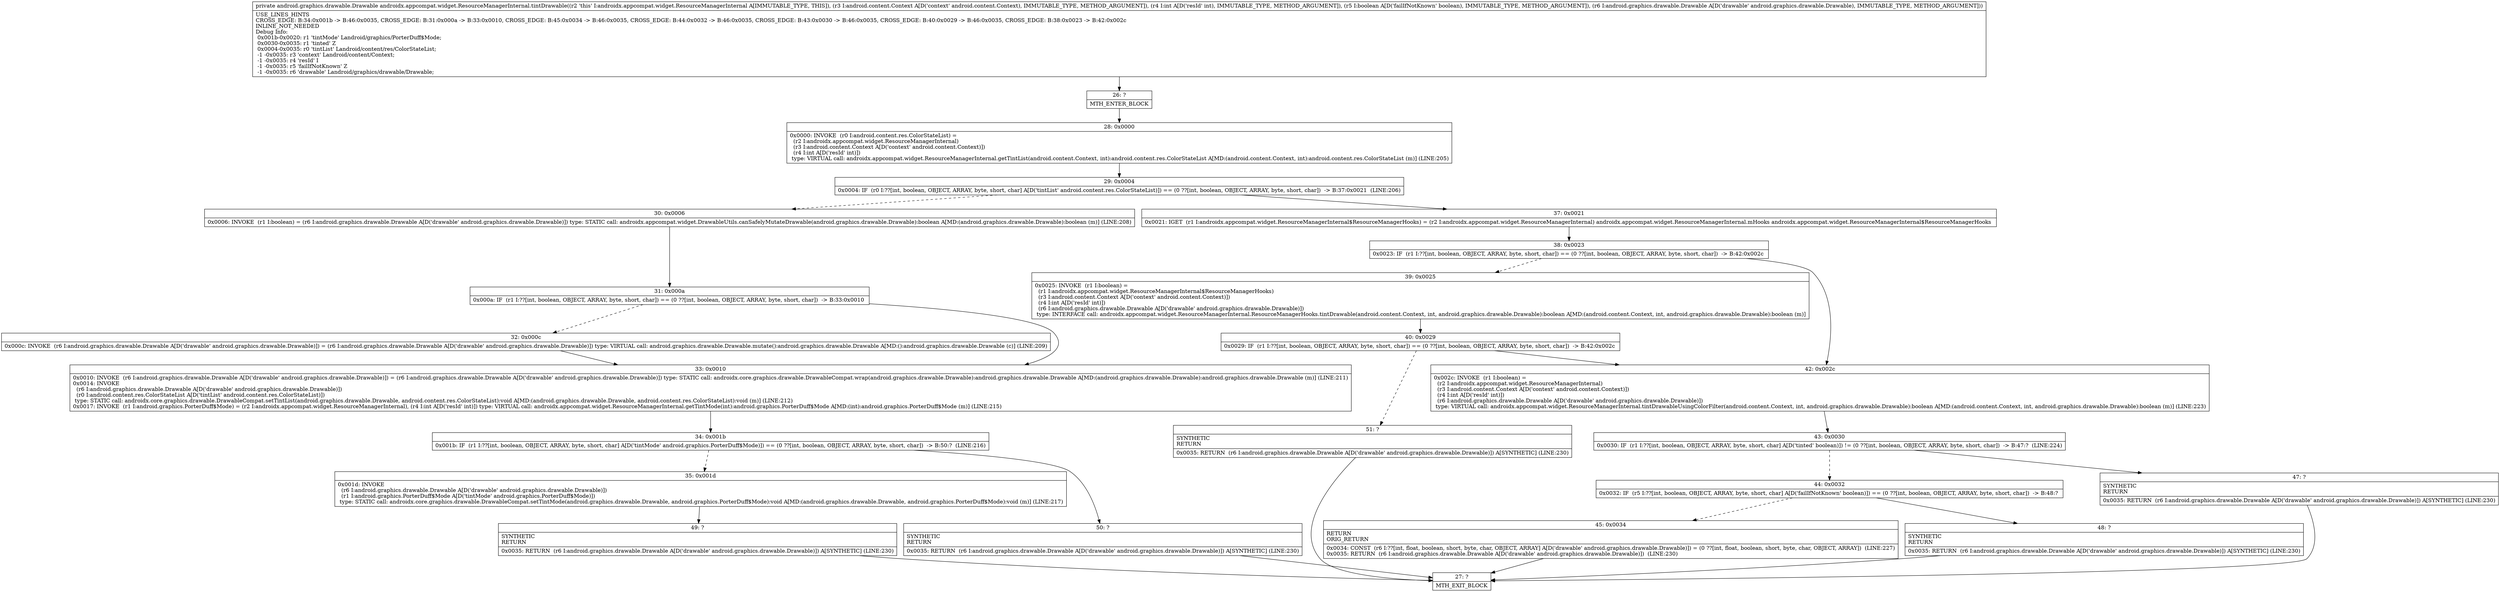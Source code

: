 digraph "CFG forandroidx.appcompat.widget.ResourceManagerInternal.tintDrawable(Landroid\/content\/Context;IZLandroid\/graphics\/drawable\/Drawable;)Landroid\/graphics\/drawable\/Drawable;" {
Node_26 [shape=record,label="{26\:\ ?|MTH_ENTER_BLOCK\l}"];
Node_28 [shape=record,label="{28\:\ 0x0000|0x0000: INVOKE  (r0 I:android.content.res.ColorStateList) = \l  (r2 I:androidx.appcompat.widget.ResourceManagerInternal)\l  (r3 I:android.content.Context A[D('context' android.content.Context)])\l  (r4 I:int A[D('resId' int)])\l type: VIRTUAL call: androidx.appcompat.widget.ResourceManagerInternal.getTintList(android.content.Context, int):android.content.res.ColorStateList A[MD:(android.content.Context, int):android.content.res.ColorStateList (m)] (LINE:205)\l}"];
Node_29 [shape=record,label="{29\:\ 0x0004|0x0004: IF  (r0 I:??[int, boolean, OBJECT, ARRAY, byte, short, char] A[D('tintList' android.content.res.ColorStateList)]) == (0 ??[int, boolean, OBJECT, ARRAY, byte, short, char])  \-\> B:37:0x0021  (LINE:206)\l}"];
Node_30 [shape=record,label="{30\:\ 0x0006|0x0006: INVOKE  (r1 I:boolean) = (r6 I:android.graphics.drawable.Drawable A[D('drawable' android.graphics.drawable.Drawable)]) type: STATIC call: androidx.appcompat.widget.DrawableUtils.canSafelyMutateDrawable(android.graphics.drawable.Drawable):boolean A[MD:(android.graphics.drawable.Drawable):boolean (m)] (LINE:208)\l}"];
Node_31 [shape=record,label="{31\:\ 0x000a|0x000a: IF  (r1 I:??[int, boolean, OBJECT, ARRAY, byte, short, char]) == (0 ??[int, boolean, OBJECT, ARRAY, byte, short, char])  \-\> B:33:0x0010 \l}"];
Node_32 [shape=record,label="{32\:\ 0x000c|0x000c: INVOKE  (r6 I:android.graphics.drawable.Drawable A[D('drawable' android.graphics.drawable.Drawable)]) = (r6 I:android.graphics.drawable.Drawable A[D('drawable' android.graphics.drawable.Drawable)]) type: VIRTUAL call: android.graphics.drawable.Drawable.mutate():android.graphics.drawable.Drawable A[MD:():android.graphics.drawable.Drawable (c)] (LINE:209)\l}"];
Node_33 [shape=record,label="{33\:\ 0x0010|0x0010: INVOKE  (r6 I:android.graphics.drawable.Drawable A[D('drawable' android.graphics.drawable.Drawable)]) = (r6 I:android.graphics.drawable.Drawable A[D('drawable' android.graphics.drawable.Drawable)]) type: STATIC call: androidx.core.graphics.drawable.DrawableCompat.wrap(android.graphics.drawable.Drawable):android.graphics.drawable.Drawable A[MD:(android.graphics.drawable.Drawable):android.graphics.drawable.Drawable (m)] (LINE:211)\l0x0014: INVOKE  \l  (r6 I:android.graphics.drawable.Drawable A[D('drawable' android.graphics.drawable.Drawable)])\l  (r0 I:android.content.res.ColorStateList A[D('tintList' android.content.res.ColorStateList)])\l type: STATIC call: androidx.core.graphics.drawable.DrawableCompat.setTintList(android.graphics.drawable.Drawable, android.content.res.ColorStateList):void A[MD:(android.graphics.drawable.Drawable, android.content.res.ColorStateList):void (m)] (LINE:212)\l0x0017: INVOKE  (r1 I:android.graphics.PorterDuff$Mode) = (r2 I:androidx.appcompat.widget.ResourceManagerInternal), (r4 I:int A[D('resId' int)]) type: VIRTUAL call: androidx.appcompat.widget.ResourceManagerInternal.getTintMode(int):android.graphics.PorterDuff$Mode A[MD:(int):android.graphics.PorterDuff$Mode (m)] (LINE:215)\l}"];
Node_34 [shape=record,label="{34\:\ 0x001b|0x001b: IF  (r1 I:??[int, boolean, OBJECT, ARRAY, byte, short, char] A[D('tintMode' android.graphics.PorterDuff$Mode)]) == (0 ??[int, boolean, OBJECT, ARRAY, byte, short, char])  \-\> B:50:?  (LINE:216)\l}"];
Node_35 [shape=record,label="{35\:\ 0x001d|0x001d: INVOKE  \l  (r6 I:android.graphics.drawable.Drawable A[D('drawable' android.graphics.drawable.Drawable)])\l  (r1 I:android.graphics.PorterDuff$Mode A[D('tintMode' android.graphics.PorterDuff$Mode)])\l type: STATIC call: androidx.core.graphics.drawable.DrawableCompat.setTintMode(android.graphics.drawable.Drawable, android.graphics.PorterDuff$Mode):void A[MD:(android.graphics.drawable.Drawable, android.graphics.PorterDuff$Mode):void (m)] (LINE:217)\l}"];
Node_49 [shape=record,label="{49\:\ ?|SYNTHETIC\lRETURN\l|0x0035: RETURN  (r6 I:android.graphics.drawable.Drawable A[D('drawable' android.graphics.drawable.Drawable)]) A[SYNTHETIC] (LINE:230)\l}"];
Node_27 [shape=record,label="{27\:\ ?|MTH_EXIT_BLOCK\l}"];
Node_50 [shape=record,label="{50\:\ ?|SYNTHETIC\lRETURN\l|0x0035: RETURN  (r6 I:android.graphics.drawable.Drawable A[D('drawable' android.graphics.drawable.Drawable)]) A[SYNTHETIC] (LINE:230)\l}"];
Node_37 [shape=record,label="{37\:\ 0x0021|0x0021: IGET  (r1 I:androidx.appcompat.widget.ResourceManagerInternal$ResourceManagerHooks) = (r2 I:androidx.appcompat.widget.ResourceManagerInternal) androidx.appcompat.widget.ResourceManagerInternal.mHooks androidx.appcompat.widget.ResourceManagerInternal$ResourceManagerHooks \l}"];
Node_38 [shape=record,label="{38\:\ 0x0023|0x0023: IF  (r1 I:??[int, boolean, OBJECT, ARRAY, byte, short, char]) == (0 ??[int, boolean, OBJECT, ARRAY, byte, short, char])  \-\> B:42:0x002c \l}"];
Node_39 [shape=record,label="{39\:\ 0x0025|0x0025: INVOKE  (r1 I:boolean) = \l  (r1 I:androidx.appcompat.widget.ResourceManagerInternal$ResourceManagerHooks)\l  (r3 I:android.content.Context A[D('context' android.content.Context)])\l  (r4 I:int A[D('resId' int)])\l  (r6 I:android.graphics.drawable.Drawable A[D('drawable' android.graphics.drawable.Drawable)])\l type: INTERFACE call: androidx.appcompat.widget.ResourceManagerInternal.ResourceManagerHooks.tintDrawable(android.content.Context, int, android.graphics.drawable.Drawable):boolean A[MD:(android.content.Context, int, android.graphics.drawable.Drawable):boolean (m)]\l}"];
Node_40 [shape=record,label="{40\:\ 0x0029|0x0029: IF  (r1 I:??[int, boolean, OBJECT, ARRAY, byte, short, char]) == (0 ??[int, boolean, OBJECT, ARRAY, byte, short, char])  \-\> B:42:0x002c \l}"];
Node_51 [shape=record,label="{51\:\ ?|SYNTHETIC\lRETURN\l|0x0035: RETURN  (r6 I:android.graphics.drawable.Drawable A[D('drawable' android.graphics.drawable.Drawable)]) A[SYNTHETIC] (LINE:230)\l}"];
Node_42 [shape=record,label="{42\:\ 0x002c|0x002c: INVOKE  (r1 I:boolean) = \l  (r2 I:androidx.appcompat.widget.ResourceManagerInternal)\l  (r3 I:android.content.Context A[D('context' android.content.Context)])\l  (r4 I:int A[D('resId' int)])\l  (r6 I:android.graphics.drawable.Drawable A[D('drawable' android.graphics.drawable.Drawable)])\l type: VIRTUAL call: androidx.appcompat.widget.ResourceManagerInternal.tintDrawableUsingColorFilter(android.content.Context, int, android.graphics.drawable.Drawable):boolean A[MD:(android.content.Context, int, android.graphics.drawable.Drawable):boolean (m)] (LINE:223)\l}"];
Node_43 [shape=record,label="{43\:\ 0x0030|0x0030: IF  (r1 I:??[int, boolean, OBJECT, ARRAY, byte, short, char] A[D('tinted' boolean)]) != (0 ??[int, boolean, OBJECT, ARRAY, byte, short, char])  \-\> B:47:?  (LINE:224)\l}"];
Node_44 [shape=record,label="{44\:\ 0x0032|0x0032: IF  (r5 I:??[int, boolean, OBJECT, ARRAY, byte, short, char] A[D('failIfNotKnown' boolean)]) == (0 ??[int, boolean, OBJECT, ARRAY, byte, short, char])  \-\> B:48:? \l}"];
Node_45 [shape=record,label="{45\:\ 0x0034|RETURN\lORIG_RETURN\l|0x0034: CONST  (r6 I:??[int, float, boolean, short, byte, char, OBJECT, ARRAY] A[D('drawable' android.graphics.drawable.Drawable)]) = (0 ??[int, float, boolean, short, byte, char, OBJECT, ARRAY])  (LINE:227)\l0x0035: RETURN  (r6 I:android.graphics.drawable.Drawable A[D('drawable' android.graphics.drawable.Drawable)])  (LINE:230)\l}"];
Node_48 [shape=record,label="{48\:\ ?|SYNTHETIC\lRETURN\l|0x0035: RETURN  (r6 I:android.graphics.drawable.Drawable A[D('drawable' android.graphics.drawable.Drawable)]) A[SYNTHETIC] (LINE:230)\l}"];
Node_47 [shape=record,label="{47\:\ ?|SYNTHETIC\lRETURN\l|0x0035: RETURN  (r6 I:android.graphics.drawable.Drawable A[D('drawable' android.graphics.drawable.Drawable)]) A[SYNTHETIC] (LINE:230)\l}"];
MethodNode[shape=record,label="{private android.graphics.drawable.Drawable androidx.appcompat.widget.ResourceManagerInternal.tintDrawable((r2 'this' I:androidx.appcompat.widget.ResourceManagerInternal A[IMMUTABLE_TYPE, THIS]), (r3 I:android.content.Context A[D('context' android.content.Context), IMMUTABLE_TYPE, METHOD_ARGUMENT]), (r4 I:int A[D('resId' int), IMMUTABLE_TYPE, METHOD_ARGUMENT]), (r5 I:boolean A[D('failIfNotKnown' boolean), IMMUTABLE_TYPE, METHOD_ARGUMENT]), (r6 I:android.graphics.drawable.Drawable A[D('drawable' android.graphics.drawable.Drawable), IMMUTABLE_TYPE, METHOD_ARGUMENT]))  | USE_LINES_HINTS\lCROSS_EDGE: B:34:0x001b \-\> B:46:0x0035, CROSS_EDGE: B:31:0x000a \-\> B:33:0x0010, CROSS_EDGE: B:45:0x0034 \-\> B:46:0x0035, CROSS_EDGE: B:44:0x0032 \-\> B:46:0x0035, CROSS_EDGE: B:43:0x0030 \-\> B:46:0x0035, CROSS_EDGE: B:40:0x0029 \-\> B:46:0x0035, CROSS_EDGE: B:38:0x0023 \-\> B:42:0x002c\lINLINE_NOT_NEEDED\lDebug Info:\l  0x001b\-0x0020: r1 'tintMode' Landroid\/graphics\/PorterDuff$Mode;\l  0x0030\-0x0035: r1 'tinted' Z\l  0x0004\-0x0035: r0 'tintList' Landroid\/content\/res\/ColorStateList;\l  \-1 \-0x0035: r3 'context' Landroid\/content\/Context;\l  \-1 \-0x0035: r4 'resId' I\l  \-1 \-0x0035: r5 'failIfNotKnown' Z\l  \-1 \-0x0035: r6 'drawable' Landroid\/graphics\/drawable\/Drawable;\l}"];
MethodNode -> Node_26;Node_26 -> Node_28;
Node_28 -> Node_29;
Node_29 -> Node_30[style=dashed];
Node_29 -> Node_37;
Node_30 -> Node_31;
Node_31 -> Node_32[style=dashed];
Node_31 -> Node_33;
Node_32 -> Node_33;
Node_33 -> Node_34;
Node_34 -> Node_35[style=dashed];
Node_34 -> Node_50;
Node_35 -> Node_49;
Node_49 -> Node_27;
Node_50 -> Node_27;
Node_37 -> Node_38;
Node_38 -> Node_39[style=dashed];
Node_38 -> Node_42;
Node_39 -> Node_40;
Node_40 -> Node_42;
Node_40 -> Node_51[style=dashed];
Node_51 -> Node_27;
Node_42 -> Node_43;
Node_43 -> Node_44[style=dashed];
Node_43 -> Node_47;
Node_44 -> Node_45[style=dashed];
Node_44 -> Node_48;
Node_45 -> Node_27;
Node_48 -> Node_27;
Node_47 -> Node_27;
}


